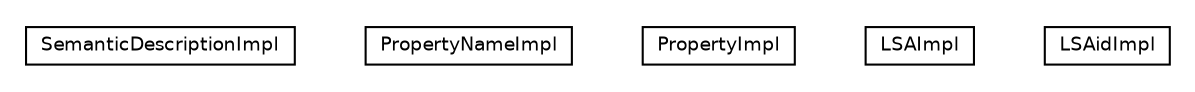 #!/usr/local/bin/dot
#
# Class diagram 
# Generated by UmlGraph version 4.4 (http://www.spinellis.gr/sw/umlgraph)
#

digraph G {
	edge [fontname="Helvetica",fontsize=10,labelfontname="Helvetica",labelfontsize=10];
	node [fontname="Helvetica",fontsize=10,shape=plaintext];
	// it.apice.sapere.api.lsas.impl.SemanticDescriptionImpl
	c705 [label=<<table border="0" cellborder="1" cellspacing="0" cellpadding="2" port="p" href="./SemanticDescriptionImpl.html">
		<tr><td><table border="0" cellspacing="0" cellpadding="1">
			<tr><td> SemanticDescriptionImpl </td></tr>
		</table></td></tr>
		</table>>, fontname="Helvetica", fontcolor="black", fontsize=9.0];
	// it.apice.sapere.api.lsas.impl.PropertyNameImpl
	c706 [label=<<table border="0" cellborder="1" cellspacing="0" cellpadding="2" port="p" href="./PropertyNameImpl.html">
		<tr><td><table border="0" cellspacing="0" cellpadding="1">
			<tr><td> PropertyNameImpl </td></tr>
		</table></td></tr>
		</table>>, fontname="Helvetica", fontcolor="black", fontsize=9.0];
	// it.apice.sapere.api.lsas.impl.PropertyImpl
	c707 [label=<<table border="0" cellborder="1" cellspacing="0" cellpadding="2" port="p" href="./PropertyImpl.html">
		<tr><td><table border="0" cellspacing="0" cellpadding="1">
			<tr><td> PropertyImpl </td></tr>
		</table></td></tr>
		</table>>, fontname="Helvetica", fontcolor="black", fontsize=9.0];
	// it.apice.sapere.api.lsas.impl.LSAImpl
	c708 [label=<<table border="0" cellborder="1" cellspacing="0" cellpadding="2" port="p" href="./LSAImpl.html">
		<tr><td><table border="0" cellspacing="0" cellpadding="1">
			<tr><td> LSAImpl </td></tr>
		</table></td></tr>
		</table>>, fontname="Helvetica", fontcolor="black", fontsize=9.0];
	// it.apice.sapere.api.lsas.impl.LSAidImpl
	c709 [label=<<table border="0" cellborder="1" cellspacing="0" cellpadding="2" port="p" href="./LSAidImpl.html">
		<tr><td><table border="0" cellspacing="0" cellpadding="1">
			<tr><td> LSAidImpl </td></tr>
		</table></td></tr>
		</table>>, fontname="Helvetica", fontcolor="black", fontsize=9.0];
}

